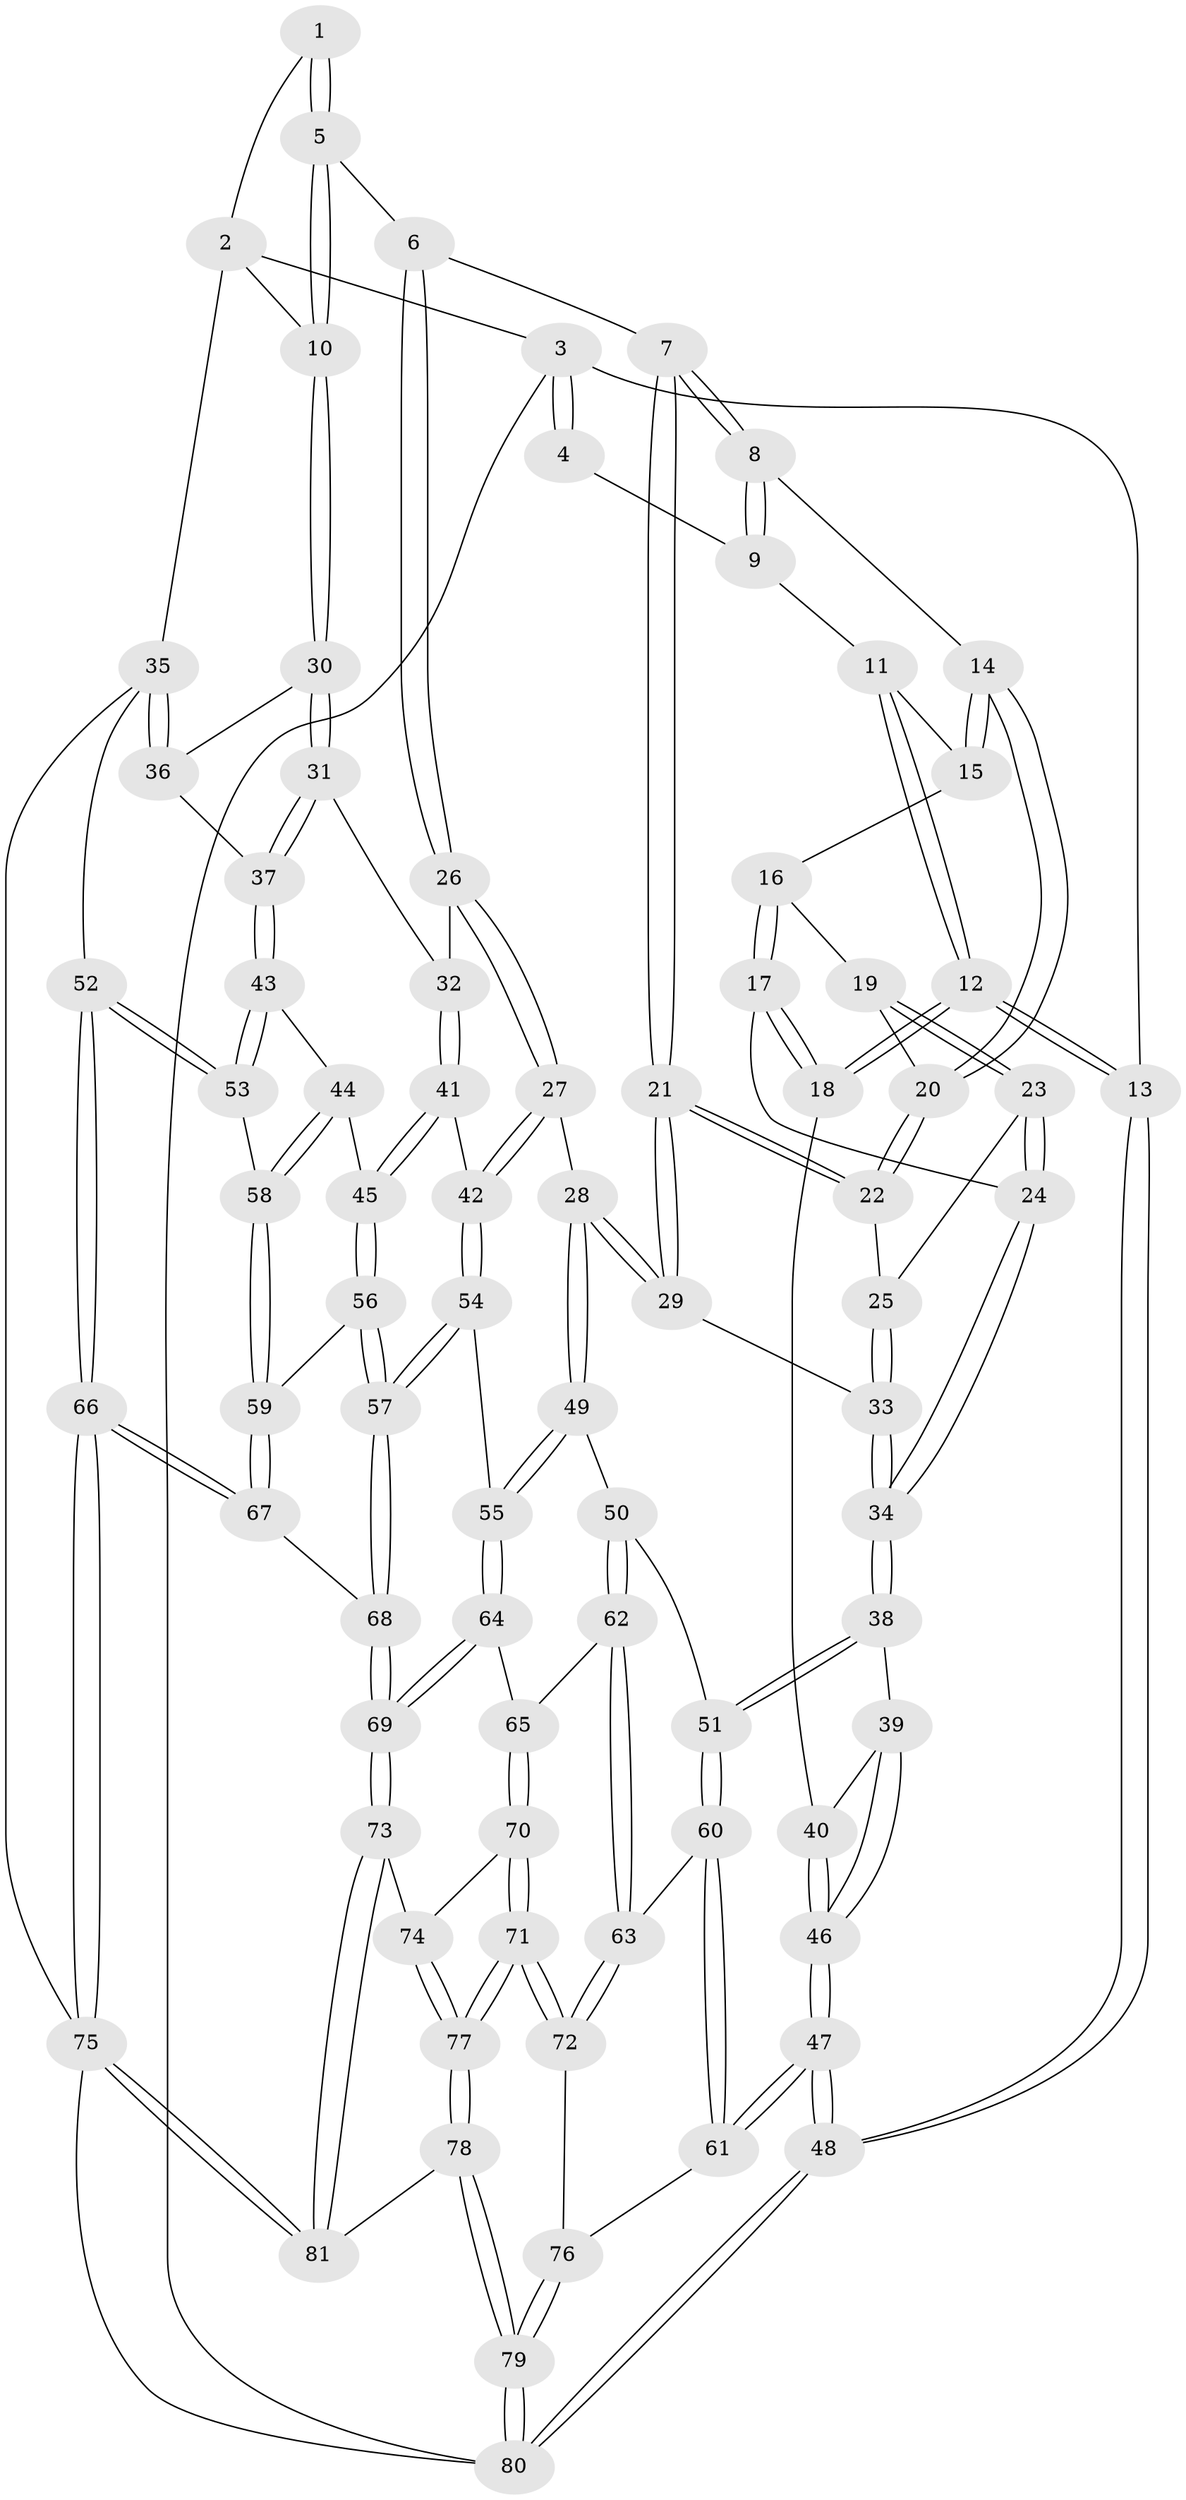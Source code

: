// Generated by graph-tools (version 1.1) at 2025/11/02/27/25 16:11:52]
// undirected, 81 vertices, 199 edges
graph export_dot {
graph [start="1"]
  node [color=gray90,style=filled];
  1 [pos="+0.5417224463579617+0"];
  2 [pos="+1+0"];
  3 [pos="+0+0"];
  4 [pos="+0.13022198719558684+0"];
  5 [pos="+0.5489636233483589+0.03841270395053581"];
  6 [pos="+0.5037160035547652+0.1417465261867663"];
  7 [pos="+0.4916013919421965+0.15093351398402036"];
  8 [pos="+0.35837441779072354+0.1904481001114375"];
  9 [pos="+0.1396980174814775+0.13033432300372366"];
  10 [pos="+0.8793839803197407+0.247909781800666"];
  11 [pos="+0.1348364493167984+0.14006468439049685"];
  12 [pos="+0+0.3084217572361253"];
  13 [pos="+0+0.3081698505245793"];
  14 [pos="+0.30157493156848036+0.2478004602963033"];
  15 [pos="+0.1489553095457204+0.19892062662369409"];
  16 [pos="+0.1516181794317241+0.21469095529153104"];
  17 [pos="+0.0758566826927669+0.37712122995961883"];
  18 [pos="+0.038373925652406944+0.38125263959889044"];
  19 [pos="+0.22667603178139914+0.2938127883364278"];
  20 [pos="+0.2802805707681677+0.27317506772530437"];
  21 [pos="+0.37695650217975796+0.40915790865098783"];
  22 [pos="+0.31672592288059626+0.3673094107422197"];
  23 [pos="+0.20462166978698154+0.3489579710345956"];
  24 [pos="+0.11352578839190423+0.38763661993793597"];
  25 [pos="+0.23168430160937295+0.36821622387109787"];
  26 [pos="+0.5901611042996773+0.34409753433670953"];
  27 [pos="+0.5503700078915955+0.44232428462621426"];
  28 [pos="+0.42708823516434485+0.47451214102657496"];
  29 [pos="+0.3779027793296972+0.4203306349514715"];
  30 [pos="+0.882098392931976+0.2522773574494624"];
  31 [pos="+0.7695633694916717+0.37312025403748916"];
  32 [pos="+0.7442418393721935+0.3913063399377996"];
  33 [pos="+0.26508039565312647+0.4742213972452967"];
  34 [pos="+0.216107690528937+0.5292384513075039"];
  35 [pos="+1+0.31700737395085843"];
  36 [pos="+0.9582969373588781+0.2831075294599553"];
  37 [pos="+0.8872394469772916+0.5091921761421223"];
  38 [pos="+0.21490762887051038+0.5407045797254963"];
  39 [pos="+0.16709477532969547+0.5592485804363105"];
  40 [pos="+0.05368755914860348+0.47105980941518344"];
  41 [pos="+0.7301434872498308+0.49841369023452337"];
  42 [pos="+0.6113197823314014+0.5355403759901567"];
  43 [pos="+0.8874397663312378+0.52915821985393"];
  44 [pos="+0.8297105416106422+0.5611686024285459"];
  45 [pos="+0.7677295725043949+0.542559726127543"];
  46 [pos="+0.03608364528651343+0.6400106309075698"];
  47 [pos="+0+0.7460906541301109"];
  48 [pos="+0+0.7703882119560104"];
  49 [pos="+0.41811390819854655+0.5894919442295635"];
  50 [pos="+0.4165653534544796+0.5902489450160773"];
  51 [pos="+0.25045678028694135+0.584357910368245"];
  52 [pos="+1+0.6096453046838726"];
  53 [pos="+1+0.5792877536180109"];
  54 [pos="+0.582019288697768+0.6235095163128186"];
  55 [pos="+0.5136965638246401+0.642907063989202"];
  56 [pos="+0.6940031118919427+0.6868173460218526"];
  57 [pos="+0.6773705378877997+0.6965423138652432"];
  58 [pos="+0.8438686042721452+0.6452546651916015"];
  59 [pos="+0.8428158707778766+0.6863201946356519"];
  60 [pos="+0.24632624255206573+0.6468428087848587"];
  61 [pos="+0+0.7523105873561506"];
  62 [pos="+0.37629545251436686+0.6728730322503466"];
  63 [pos="+0.284228171801014+0.7761537948429363"];
  64 [pos="+0.48866342420032005+0.7685266510314327"];
  65 [pos="+0.461198504164482+0.7793971665797099"];
  66 [pos="+1+0.9359410807400966"];
  67 [pos="+0.9523547533260927+0.8288716712296882"];
  68 [pos="+0.67417392849139+0.8574941835082464"];
  69 [pos="+0.6469141786317215+0.885675285989104"];
  70 [pos="+0.41688247874708656+0.8067421335090987"];
  71 [pos="+0.28227378606042647+0.8238879288919576"];
  72 [pos="+0.27882759583087335+0.8203633063912087"];
  73 [pos="+0.6236498470598767+0.9671426279566853"];
  74 [pos="+0.46074230698315044+0.897159323746347"];
  75 [pos="+1+1"];
  76 [pos="+0.09406512591716643+0.8143489693672474"];
  77 [pos="+0.3143836882554108+0.9968066426493131"];
  78 [pos="+0.31381756127664084+1"];
  79 [pos="+0.18143040664611546+1"];
  80 [pos="+0+1"];
  81 [pos="+0.6151355022548349+1"];
  1 -- 2;
  1 -- 5;
  1 -- 5;
  2 -- 3;
  2 -- 10;
  2 -- 35;
  3 -- 4;
  3 -- 4;
  3 -- 13;
  3 -- 80;
  4 -- 9;
  5 -- 6;
  5 -- 10;
  5 -- 10;
  6 -- 7;
  6 -- 26;
  6 -- 26;
  7 -- 8;
  7 -- 8;
  7 -- 21;
  7 -- 21;
  8 -- 9;
  8 -- 9;
  8 -- 14;
  9 -- 11;
  10 -- 30;
  10 -- 30;
  11 -- 12;
  11 -- 12;
  11 -- 15;
  12 -- 13;
  12 -- 13;
  12 -- 18;
  12 -- 18;
  13 -- 48;
  13 -- 48;
  14 -- 15;
  14 -- 15;
  14 -- 20;
  14 -- 20;
  15 -- 16;
  16 -- 17;
  16 -- 17;
  16 -- 19;
  17 -- 18;
  17 -- 18;
  17 -- 24;
  18 -- 40;
  19 -- 20;
  19 -- 23;
  19 -- 23;
  20 -- 22;
  20 -- 22;
  21 -- 22;
  21 -- 22;
  21 -- 29;
  21 -- 29;
  22 -- 25;
  23 -- 24;
  23 -- 24;
  23 -- 25;
  24 -- 34;
  24 -- 34;
  25 -- 33;
  25 -- 33;
  26 -- 27;
  26 -- 27;
  26 -- 32;
  27 -- 28;
  27 -- 42;
  27 -- 42;
  28 -- 29;
  28 -- 29;
  28 -- 49;
  28 -- 49;
  29 -- 33;
  30 -- 31;
  30 -- 31;
  30 -- 36;
  31 -- 32;
  31 -- 37;
  31 -- 37;
  32 -- 41;
  32 -- 41;
  33 -- 34;
  33 -- 34;
  34 -- 38;
  34 -- 38;
  35 -- 36;
  35 -- 36;
  35 -- 52;
  35 -- 75;
  36 -- 37;
  37 -- 43;
  37 -- 43;
  38 -- 39;
  38 -- 51;
  38 -- 51;
  39 -- 40;
  39 -- 46;
  39 -- 46;
  40 -- 46;
  40 -- 46;
  41 -- 42;
  41 -- 45;
  41 -- 45;
  42 -- 54;
  42 -- 54;
  43 -- 44;
  43 -- 53;
  43 -- 53;
  44 -- 45;
  44 -- 58;
  44 -- 58;
  45 -- 56;
  45 -- 56;
  46 -- 47;
  46 -- 47;
  47 -- 48;
  47 -- 48;
  47 -- 61;
  47 -- 61;
  48 -- 80;
  48 -- 80;
  49 -- 50;
  49 -- 55;
  49 -- 55;
  50 -- 51;
  50 -- 62;
  50 -- 62;
  51 -- 60;
  51 -- 60;
  52 -- 53;
  52 -- 53;
  52 -- 66;
  52 -- 66;
  53 -- 58;
  54 -- 55;
  54 -- 57;
  54 -- 57;
  55 -- 64;
  55 -- 64;
  56 -- 57;
  56 -- 57;
  56 -- 59;
  57 -- 68;
  57 -- 68;
  58 -- 59;
  58 -- 59;
  59 -- 67;
  59 -- 67;
  60 -- 61;
  60 -- 61;
  60 -- 63;
  61 -- 76;
  62 -- 63;
  62 -- 63;
  62 -- 65;
  63 -- 72;
  63 -- 72;
  64 -- 65;
  64 -- 69;
  64 -- 69;
  65 -- 70;
  65 -- 70;
  66 -- 67;
  66 -- 67;
  66 -- 75;
  66 -- 75;
  67 -- 68;
  68 -- 69;
  68 -- 69;
  69 -- 73;
  69 -- 73;
  70 -- 71;
  70 -- 71;
  70 -- 74;
  71 -- 72;
  71 -- 72;
  71 -- 77;
  71 -- 77;
  72 -- 76;
  73 -- 74;
  73 -- 81;
  73 -- 81;
  74 -- 77;
  74 -- 77;
  75 -- 81;
  75 -- 81;
  75 -- 80;
  76 -- 79;
  76 -- 79;
  77 -- 78;
  77 -- 78;
  78 -- 79;
  78 -- 79;
  78 -- 81;
  79 -- 80;
  79 -- 80;
}
